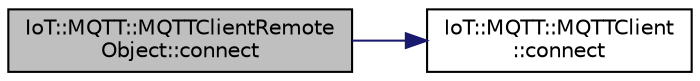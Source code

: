 digraph "IoT::MQTT::MQTTClientRemoteObject::connect"
{
 // LATEX_PDF_SIZE
  edge [fontname="Helvetica",fontsize="10",labelfontname="Helvetica",labelfontsize="10"];
  node [fontname="Helvetica",fontsize="10",shape=record];
  rankdir="LR";
  Node1 [label="IoT::MQTT::MQTTClientRemote\lObject::connect",height=0.2,width=0.4,color="black", fillcolor="grey75", style="filled", fontcolor="black",tooltip="Destroys the MQTTClientRemoteObject."];
  Node1 -> Node2 [color="midnightblue",fontsize="10",style="solid"];
  Node2 [label="IoT::MQTT::MQTTClient\l::connect",height=0.2,width=0.4,color="black", fillcolor="white", style="filled",URL="$classIoT_1_1MQTT_1_1MQTTClient.html#a3d6d404adbcd7a7ad46de67af34db1e5",tooltip="Returns true if the client is currently connected to the server."];
}
